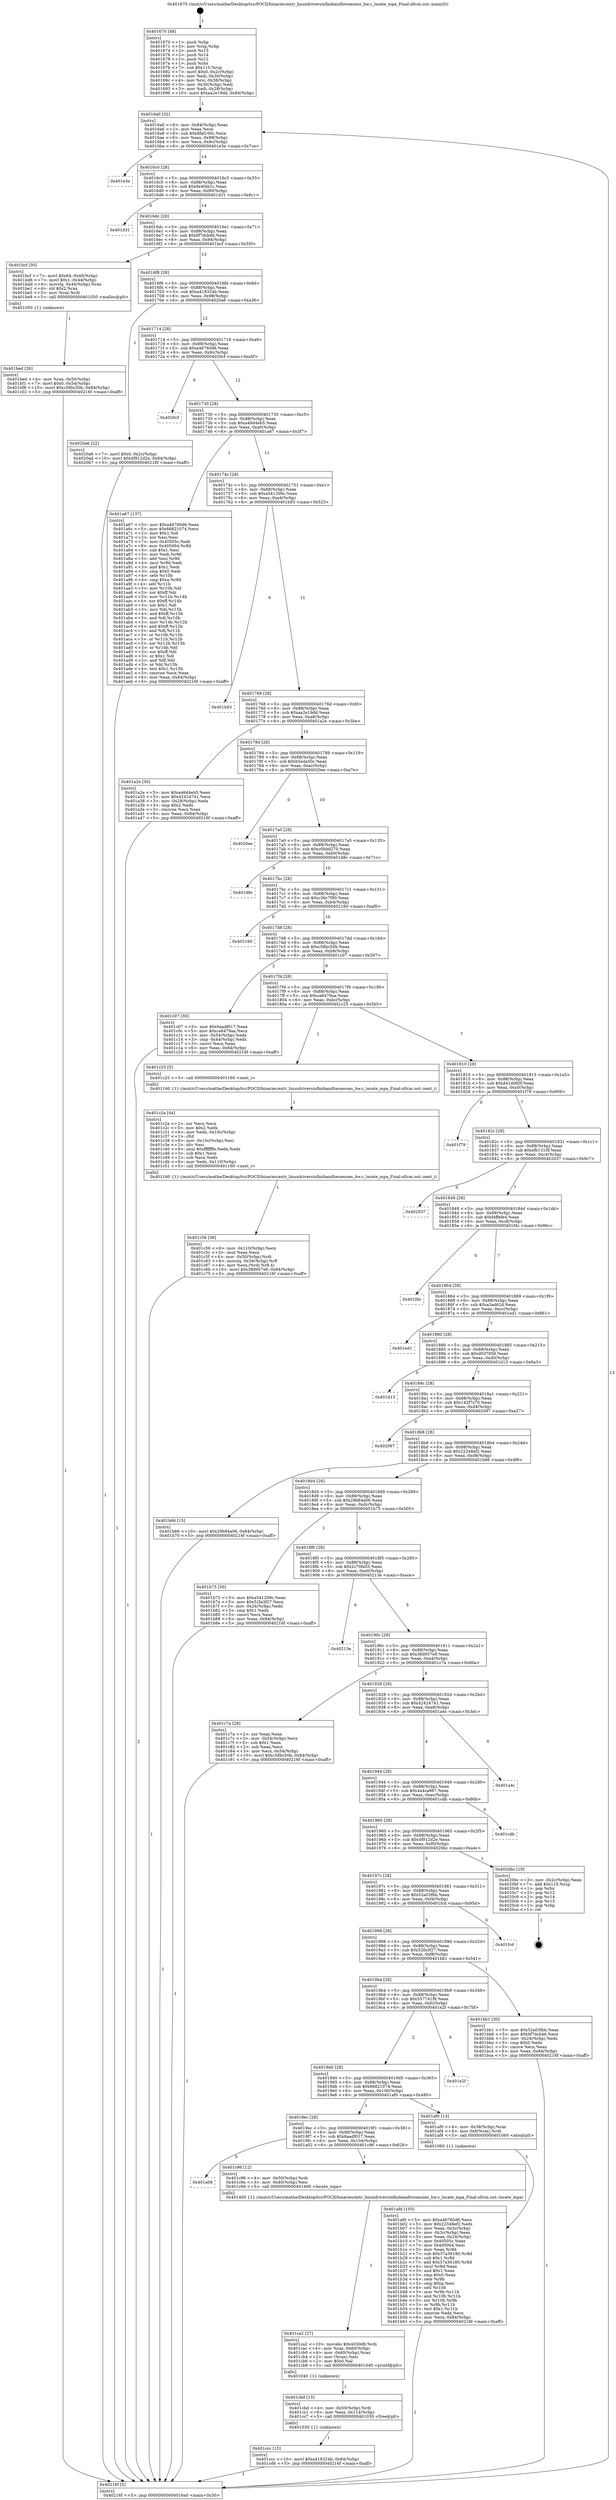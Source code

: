 digraph "0x401670" {
  label = "0x401670 (/mnt/c/Users/mathe/Desktop/tcc/POCII/binaries/extr_linuxdriversinfinibandhwnesnes_hw.c_locate_mpa_Final-ollvm.out::main(0))"
  labelloc = "t"
  node[shape=record]

  Entry [label="",width=0.3,height=0.3,shape=circle,fillcolor=black,style=filled]
  "0x4016a0" [label="{
     0x4016a0 [32]\l
     | [instrs]\l
     &nbsp;&nbsp;0x4016a0 \<+6\>: mov -0x84(%rbp),%eax\l
     &nbsp;&nbsp;0x4016a6 \<+2\>: mov %eax,%ecx\l
     &nbsp;&nbsp;0x4016a8 \<+6\>: sub $0x8faf100c,%ecx\l
     &nbsp;&nbsp;0x4016ae \<+6\>: mov %eax,-0x88(%rbp)\l
     &nbsp;&nbsp;0x4016b4 \<+6\>: mov %ecx,-0x8c(%rbp)\l
     &nbsp;&nbsp;0x4016ba \<+6\>: je 0000000000401e3e \<main+0x7ce\>\l
  }"]
  "0x401e3e" [label="{
     0x401e3e\l
  }", style=dashed]
  "0x4016c0" [label="{
     0x4016c0 [28]\l
     | [instrs]\l
     &nbsp;&nbsp;0x4016c0 \<+5\>: jmp 00000000004016c5 \<main+0x55\>\l
     &nbsp;&nbsp;0x4016c5 \<+6\>: mov -0x88(%rbp),%eax\l
     &nbsp;&nbsp;0x4016cb \<+5\>: sub $0x9e4f4b1c,%eax\l
     &nbsp;&nbsp;0x4016d0 \<+6\>: mov %eax,-0x90(%rbp)\l
     &nbsp;&nbsp;0x4016d6 \<+6\>: je 0000000000401d31 \<main+0x6c1\>\l
  }"]
  Exit [label="",width=0.3,height=0.3,shape=circle,fillcolor=black,style=filled,peripheries=2]
  "0x401d31" [label="{
     0x401d31\l
  }", style=dashed]
  "0x4016dc" [label="{
     0x4016dc [28]\l
     | [instrs]\l
     &nbsp;&nbsp;0x4016dc \<+5\>: jmp 00000000004016e1 \<main+0x71\>\l
     &nbsp;&nbsp;0x4016e1 \<+6\>: mov -0x88(%rbp),%eax\l
     &nbsp;&nbsp;0x4016e7 \<+5\>: sub $0x9f7dcb46,%eax\l
     &nbsp;&nbsp;0x4016ec \<+6\>: mov %eax,-0x94(%rbp)\l
     &nbsp;&nbsp;0x4016f2 \<+6\>: je 0000000000401bcf \<main+0x55f\>\l
  }"]
  "0x401ccc" [label="{
     0x401ccc [15]\l
     | [instrs]\l
     &nbsp;&nbsp;0x401ccc \<+10\>: movl $0xa418324b,-0x84(%rbp)\l
     &nbsp;&nbsp;0x401cd6 \<+5\>: jmp 000000000040216f \<main+0xaff\>\l
  }"]
  "0x401bcf" [label="{
     0x401bcf [30]\l
     | [instrs]\l
     &nbsp;&nbsp;0x401bcf \<+7\>: movl $0x64,-0x40(%rbp)\l
     &nbsp;&nbsp;0x401bd6 \<+7\>: movl $0x1,-0x44(%rbp)\l
     &nbsp;&nbsp;0x401bdd \<+4\>: movslq -0x44(%rbp),%rax\l
     &nbsp;&nbsp;0x401be1 \<+4\>: shl $0x2,%rax\l
     &nbsp;&nbsp;0x401be5 \<+3\>: mov %rax,%rdi\l
     &nbsp;&nbsp;0x401be8 \<+5\>: call 0000000000401050 \<malloc@plt\>\l
     | [calls]\l
     &nbsp;&nbsp;0x401050 \{1\} (unknown)\l
  }"]
  "0x4016f8" [label="{
     0x4016f8 [28]\l
     | [instrs]\l
     &nbsp;&nbsp;0x4016f8 \<+5\>: jmp 00000000004016fd \<main+0x8d\>\l
     &nbsp;&nbsp;0x4016fd \<+6\>: mov -0x88(%rbp),%eax\l
     &nbsp;&nbsp;0x401703 \<+5\>: sub $0xa418324b,%eax\l
     &nbsp;&nbsp;0x401708 \<+6\>: mov %eax,-0x98(%rbp)\l
     &nbsp;&nbsp;0x40170e \<+6\>: je 00000000004020a6 \<main+0xa36\>\l
  }"]
  "0x401cbd" [label="{
     0x401cbd [15]\l
     | [instrs]\l
     &nbsp;&nbsp;0x401cbd \<+4\>: mov -0x50(%rbp),%rdi\l
     &nbsp;&nbsp;0x401cc1 \<+6\>: mov %eax,-0x114(%rbp)\l
     &nbsp;&nbsp;0x401cc7 \<+5\>: call 0000000000401030 \<free@plt\>\l
     | [calls]\l
     &nbsp;&nbsp;0x401030 \{1\} (unknown)\l
  }"]
  "0x4020a6" [label="{
     0x4020a6 [22]\l
     | [instrs]\l
     &nbsp;&nbsp;0x4020a6 \<+7\>: movl $0x0,-0x2c(%rbp)\l
     &nbsp;&nbsp;0x4020ad \<+10\>: movl $0x4f912d2e,-0x84(%rbp)\l
     &nbsp;&nbsp;0x4020b7 \<+5\>: jmp 000000000040216f \<main+0xaff\>\l
  }"]
  "0x401714" [label="{
     0x401714 [28]\l
     | [instrs]\l
     &nbsp;&nbsp;0x401714 \<+5\>: jmp 0000000000401719 \<main+0xa9\>\l
     &nbsp;&nbsp;0x401719 \<+6\>: mov -0x88(%rbp),%eax\l
     &nbsp;&nbsp;0x40171f \<+5\>: sub $0xa46760d6,%eax\l
     &nbsp;&nbsp;0x401724 \<+6\>: mov %eax,-0x9c(%rbp)\l
     &nbsp;&nbsp;0x40172a \<+6\>: je 00000000004020cf \<main+0xa5f\>\l
  }"]
  "0x401ca2" [label="{
     0x401ca2 [27]\l
     | [instrs]\l
     &nbsp;&nbsp;0x401ca2 \<+10\>: movabs $0x4030d6,%rdi\l
     &nbsp;&nbsp;0x401cac \<+4\>: mov %rax,-0x60(%rbp)\l
     &nbsp;&nbsp;0x401cb0 \<+4\>: mov -0x60(%rbp),%rax\l
     &nbsp;&nbsp;0x401cb4 \<+2\>: mov (%rax),%esi\l
     &nbsp;&nbsp;0x401cb6 \<+2\>: mov $0x0,%al\l
     &nbsp;&nbsp;0x401cb8 \<+5\>: call 0000000000401040 \<printf@plt\>\l
     | [calls]\l
     &nbsp;&nbsp;0x401040 \{1\} (unknown)\l
  }"]
  "0x4020cf" [label="{
     0x4020cf\l
  }", style=dashed]
  "0x401730" [label="{
     0x401730 [28]\l
     | [instrs]\l
     &nbsp;&nbsp;0x401730 \<+5\>: jmp 0000000000401735 \<main+0xc5\>\l
     &nbsp;&nbsp;0x401735 \<+6\>: mov -0x88(%rbp),%eax\l
     &nbsp;&nbsp;0x40173b \<+5\>: sub $0xa46d4eb5,%eax\l
     &nbsp;&nbsp;0x401740 \<+6\>: mov %eax,-0xa0(%rbp)\l
     &nbsp;&nbsp;0x401746 \<+6\>: je 0000000000401a67 \<main+0x3f7\>\l
  }"]
  "0x401a08" [label="{
     0x401a08\l
  }", style=dashed]
  "0x401a67" [label="{
     0x401a67 [137]\l
     | [instrs]\l
     &nbsp;&nbsp;0x401a67 \<+5\>: mov $0xa46760d6,%eax\l
     &nbsp;&nbsp;0x401a6c \<+5\>: mov $0x66821074,%ecx\l
     &nbsp;&nbsp;0x401a71 \<+2\>: mov $0x1,%dl\l
     &nbsp;&nbsp;0x401a73 \<+2\>: xor %esi,%esi\l
     &nbsp;&nbsp;0x401a75 \<+7\>: mov 0x40505c,%edi\l
     &nbsp;&nbsp;0x401a7c \<+8\>: mov 0x405064,%r8d\l
     &nbsp;&nbsp;0x401a84 \<+3\>: sub $0x1,%esi\l
     &nbsp;&nbsp;0x401a87 \<+3\>: mov %edi,%r9d\l
     &nbsp;&nbsp;0x401a8a \<+3\>: add %esi,%r9d\l
     &nbsp;&nbsp;0x401a8d \<+4\>: imul %r9d,%edi\l
     &nbsp;&nbsp;0x401a91 \<+3\>: and $0x1,%edi\l
     &nbsp;&nbsp;0x401a94 \<+3\>: cmp $0x0,%edi\l
     &nbsp;&nbsp;0x401a97 \<+4\>: sete %r10b\l
     &nbsp;&nbsp;0x401a9b \<+4\>: cmp $0xa,%r8d\l
     &nbsp;&nbsp;0x401a9f \<+4\>: setl %r11b\l
     &nbsp;&nbsp;0x401aa3 \<+3\>: mov %r10b,%bl\l
     &nbsp;&nbsp;0x401aa6 \<+3\>: xor $0xff,%bl\l
     &nbsp;&nbsp;0x401aa9 \<+3\>: mov %r11b,%r14b\l
     &nbsp;&nbsp;0x401aac \<+4\>: xor $0xff,%r14b\l
     &nbsp;&nbsp;0x401ab0 \<+3\>: xor $0x1,%dl\l
     &nbsp;&nbsp;0x401ab3 \<+3\>: mov %bl,%r15b\l
     &nbsp;&nbsp;0x401ab6 \<+4\>: and $0xff,%r15b\l
     &nbsp;&nbsp;0x401aba \<+3\>: and %dl,%r10b\l
     &nbsp;&nbsp;0x401abd \<+3\>: mov %r14b,%r12b\l
     &nbsp;&nbsp;0x401ac0 \<+4\>: and $0xff,%r12b\l
     &nbsp;&nbsp;0x401ac4 \<+3\>: and %dl,%r11b\l
     &nbsp;&nbsp;0x401ac7 \<+3\>: or %r10b,%r15b\l
     &nbsp;&nbsp;0x401aca \<+3\>: or %r11b,%r12b\l
     &nbsp;&nbsp;0x401acd \<+3\>: xor %r12b,%r15b\l
     &nbsp;&nbsp;0x401ad0 \<+3\>: or %r14b,%bl\l
     &nbsp;&nbsp;0x401ad3 \<+3\>: xor $0xff,%bl\l
     &nbsp;&nbsp;0x401ad6 \<+3\>: or $0x1,%dl\l
     &nbsp;&nbsp;0x401ad9 \<+2\>: and %dl,%bl\l
     &nbsp;&nbsp;0x401adb \<+3\>: or %bl,%r15b\l
     &nbsp;&nbsp;0x401ade \<+4\>: test $0x1,%r15b\l
     &nbsp;&nbsp;0x401ae2 \<+3\>: cmovne %ecx,%eax\l
     &nbsp;&nbsp;0x401ae5 \<+6\>: mov %eax,-0x84(%rbp)\l
     &nbsp;&nbsp;0x401aeb \<+5\>: jmp 000000000040216f \<main+0xaff\>\l
  }"]
  "0x40174c" [label="{
     0x40174c [28]\l
     | [instrs]\l
     &nbsp;&nbsp;0x40174c \<+5\>: jmp 0000000000401751 \<main+0xe1\>\l
     &nbsp;&nbsp;0x401751 \<+6\>: mov -0x88(%rbp),%eax\l
     &nbsp;&nbsp;0x401757 \<+5\>: sub $0xa541209c,%eax\l
     &nbsp;&nbsp;0x40175c \<+6\>: mov %eax,-0xa4(%rbp)\l
     &nbsp;&nbsp;0x401762 \<+6\>: je 0000000000401b93 \<main+0x523\>\l
  }"]
  "0x401c96" [label="{
     0x401c96 [12]\l
     | [instrs]\l
     &nbsp;&nbsp;0x401c96 \<+4\>: mov -0x50(%rbp),%rdi\l
     &nbsp;&nbsp;0x401c9a \<+3\>: mov -0x40(%rbp),%esi\l
     &nbsp;&nbsp;0x401c9d \<+5\>: call 0000000000401400 \<locate_mpa\>\l
     | [calls]\l
     &nbsp;&nbsp;0x401400 \{1\} (/mnt/c/Users/mathe/Desktop/tcc/POCII/binaries/extr_linuxdriversinfinibandhwnesnes_hw.c_locate_mpa_Final-ollvm.out::locate_mpa)\l
  }"]
  "0x401b93" [label="{
     0x401b93\l
  }", style=dashed]
  "0x401768" [label="{
     0x401768 [28]\l
     | [instrs]\l
     &nbsp;&nbsp;0x401768 \<+5\>: jmp 000000000040176d \<main+0xfd\>\l
     &nbsp;&nbsp;0x40176d \<+6\>: mov -0x88(%rbp),%eax\l
     &nbsp;&nbsp;0x401773 \<+5\>: sub $0xaa2e19dd,%eax\l
     &nbsp;&nbsp;0x401778 \<+6\>: mov %eax,-0xa8(%rbp)\l
     &nbsp;&nbsp;0x40177e \<+6\>: je 0000000000401a2e \<main+0x3be\>\l
  }"]
  "0x401c56" [label="{
     0x401c56 [36]\l
     | [instrs]\l
     &nbsp;&nbsp;0x401c56 \<+6\>: mov -0x110(%rbp),%ecx\l
     &nbsp;&nbsp;0x401c5c \<+3\>: imul %eax,%ecx\l
     &nbsp;&nbsp;0x401c5f \<+4\>: mov -0x50(%rbp),%rdi\l
     &nbsp;&nbsp;0x401c63 \<+4\>: movslq -0x54(%rbp),%r8\l
     &nbsp;&nbsp;0x401c67 \<+4\>: mov %ecx,(%rdi,%r8,4)\l
     &nbsp;&nbsp;0x401c6b \<+10\>: movl $0x38d957e9,-0x84(%rbp)\l
     &nbsp;&nbsp;0x401c75 \<+5\>: jmp 000000000040216f \<main+0xaff\>\l
  }"]
  "0x401a2e" [label="{
     0x401a2e [30]\l
     | [instrs]\l
     &nbsp;&nbsp;0x401a2e \<+5\>: mov $0xa46d4eb5,%eax\l
     &nbsp;&nbsp;0x401a33 \<+5\>: mov $0x42424741,%ecx\l
     &nbsp;&nbsp;0x401a38 \<+3\>: mov -0x28(%rbp),%edx\l
     &nbsp;&nbsp;0x401a3b \<+3\>: cmp $0x2,%edx\l
     &nbsp;&nbsp;0x401a3e \<+3\>: cmovne %ecx,%eax\l
     &nbsp;&nbsp;0x401a41 \<+6\>: mov %eax,-0x84(%rbp)\l
     &nbsp;&nbsp;0x401a47 \<+5\>: jmp 000000000040216f \<main+0xaff\>\l
  }"]
  "0x401784" [label="{
     0x401784 [28]\l
     | [instrs]\l
     &nbsp;&nbsp;0x401784 \<+5\>: jmp 0000000000401789 \<main+0x119\>\l
     &nbsp;&nbsp;0x401789 \<+6\>: mov -0x88(%rbp),%eax\l
     &nbsp;&nbsp;0x40178f \<+5\>: sub $0xb5eda50c,%eax\l
     &nbsp;&nbsp;0x401794 \<+6\>: mov %eax,-0xac(%rbp)\l
     &nbsp;&nbsp;0x40179a \<+6\>: je 00000000004020ee \<main+0xa7e\>\l
  }"]
  "0x40216f" [label="{
     0x40216f [5]\l
     | [instrs]\l
     &nbsp;&nbsp;0x40216f \<+5\>: jmp 00000000004016a0 \<main+0x30\>\l
  }"]
  "0x401670" [label="{
     0x401670 [48]\l
     | [instrs]\l
     &nbsp;&nbsp;0x401670 \<+1\>: push %rbp\l
     &nbsp;&nbsp;0x401671 \<+3\>: mov %rsp,%rbp\l
     &nbsp;&nbsp;0x401674 \<+2\>: push %r15\l
     &nbsp;&nbsp;0x401676 \<+2\>: push %r14\l
     &nbsp;&nbsp;0x401678 \<+2\>: push %r12\l
     &nbsp;&nbsp;0x40167a \<+1\>: push %rbx\l
     &nbsp;&nbsp;0x40167b \<+7\>: sub $0x110,%rsp\l
     &nbsp;&nbsp;0x401682 \<+7\>: movl $0x0,-0x2c(%rbp)\l
     &nbsp;&nbsp;0x401689 \<+3\>: mov %edi,-0x30(%rbp)\l
     &nbsp;&nbsp;0x40168c \<+4\>: mov %rsi,-0x38(%rbp)\l
     &nbsp;&nbsp;0x401690 \<+3\>: mov -0x30(%rbp),%edi\l
     &nbsp;&nbsp;0x401693 \<+3\>: mov %edi,-0x28(%rbp)\l
     &nbsp;&nbsp;0x401696 \<+10\>: movl $0xaa2e19dd,-0x84(%rbp)\l
  }"]
  "0x401c2a" [label="{
     0x401c2a [44]\l
     | [instrs]\l
     &nbsp;&nbsp;0x401c2a \<+2\>: xor %ecx,%ecx\l
     &nbsp;&nbsp;0x401c2c \<+5\>: mov $0x2,%edx\l
     &nbsp;&nbsp;0x401c31 \<+6\>: mov %edx,-0x10c(%rbp)\l
     &nbsp;&nbsp;0x401c37 \<+1\>: cltd\l
     &nbsp;&nbsp;0x401c38 \<+6\>: mov -0x10c(%rbp),%esi\l
     &nbsp;&nbsp;0x401c3e \<+2\>: idiv %esi\l
     &nbsp;&nbsp;0x401c40 \<+6\>: imul $0xfffffffe,%edx,%edx\l
     &nbsp;&nbsp;0x401c46 \<+3\>: sub $0x1,%ecx\l
     &nbsp;&nbsp;0x401c49 \<+2\>: sub %ecx,%edx\l
     &nbsp;&nbsp;0x401c4b \<+6\>: mov %edx,-0x110(%rbp)\l
     &nbsp;&nbsp;0x401c51 \<+5\>: call 0000000000401160 \<next_i\>\l
     | [calls]\l
     &nbsp;&nbsp;0x401160 \{1\} (/mnt/c/Users/mathe/Desktop/tcc/POCII/binaries/extr_linuxdriversinfinibandhwnesnes_hw.c_locate_mpa_Final-ollvm.out::next_i)\l
  }"]
  "0x4020ee" [label="{
     0x4020ee\l
  }", style=dashed]
  "0x4017a0" [label="{
     0x4017a0 [28]\l
     | [instrs]\l
     &nbsp;&nbsp;0x4017a0 \<+5\>: jmp 00000000004017a5 \<main+0x135\>\l
     &nbsp;&nbsp;0x4017a5 \<+6\>: mov -0x88(%rbp),%eax\l
     &nbsp;&nbsp;0x4017ab \<+5\>: sub $0xc0bbd270,%eax\l
     &nbsp;&nbsp;0x4017b0 \<+6\>: mov %eax,-0xb0(%rbp)\l
     &nbsp;&nbsp;0x4017b6 \<+6\>: je 0000000000401d8c \<main+0x71c\>\l
  }"]
  "0x401bed" [label="{
     0x401bed [26]\l
     | [instrs]\l
     &nbsp;&nbsp;0x401bed \<+4\>: mov %rax,-0x50(%rbp)\l
     &nbsp;&nbsp;0x401bf1 \<+7\>: movl $0x0,-0x54(%rbp)\l
     &nbsp;&nbsp;0x401bf8 \<+10\>: movl $0xc58bc50b,-0x84(%rbp)\l
     &nbsp;&nbsp;0x401c02 \<+5\>: jmp 000000000040216f \<main+0xaff\>\l
  }"]
  "0x401d8c" [label="{
     0x401d8c\l
  }", style=dashed]
  "0x4017bc" [label="{
     0x4017bc [28]\l
     | [instrs]\l
     &nbsp;&nbsp;0x4017bc \<+5\>: jmp 00000000004017c1 \<main+0x151\>\l
     &nbsp;&nbsp;0x4017c1 \<+6\>: mov -0x88(%rbp),%eax\l
     &nbsp;&nbsp;0x4017c7 \<+5\>: sub $0xc36c7f90,%eax\l
     &nbsp;&nbsp;0x4017cc \<+6\>: mov %eax,-0xb4(%rbp)\l
     &nbsp;&nbsp;0x4017d2 \<+6\>: je 0000000000402160 \<main+0xaf0\>\l
  }"]
  "0x401afd" [label="{
     0x401afd [105]\l
     | [instrs]\l
     &nbsp;&nbsp;0x401afd \<+5\>: mov $0xa46760d6,%ecx\l
     &nbsp;&nbsp;0x401b02 \<+5\>: mov $0x22348ef2,%edx\l
     &nbsp;&nbsp;0x401b07 \<+3\>: mov %eax,-0x3c(%rbp)\l
     &nbsp;&nbsp;0x401b0a \<+3\>: mov -0x3c(%rbp),%eax\l
     &nbsp;&nbsp;0x401b0d \<+3\>: mov %eax,-0x24(%rbp)\l
     &nbsp;&nbsp;0x401b10 \<+7\>: mov 0x40505c,%eax\l
     &nbsp;&nbsp;0x401b17 \<+7\>: mov 0x405064,%esi\l
     &nbsp;&nbsp;0x401b1e \<+3\>: mov %eax,%r8d\l
     &nbsp;&nbsp;0x401b21 \<+7\>: sub $0x37a36180,%r8d\l
     &nbsp;&nbsp;0x401b28 \<+4\>: sub $0x1,%r8d\l
     &nbsp;&nbsp;0x401b2c \<+7\>: add $0x37a36180,%r8d\l
     &nbsp;&nbsp;0x401b33 \<+4\>: imul %r8d,%eax\l
     &nbsp;&nbsp;0x401b37 \<+3\>: and $0x1,%eax\l
     &nbsp;&nbsp;0x401b3a \<+3\>: cmp $0x0,%eax\l
     &nbsp;&nbsp;0x401b3d \<+4\>: sete %r9b\l
     &nbsp;&nbsp;0x401b41 \<+3\>: cmp $0xa,%esi\l
     &nbsp;&nbsp;0x401b44 \<+4\>: setl %r10b\l
     &nbsp;&nbsp;0x401b48 \<+3\>: mov %r9b,%r11b\l
     &nbsp;&nbsp;0x401b4b \<+3\>: and %r10b,%r11b\l
     &nbsp;&nbsp;0x401b4e \<+3\>: xor %r10b,%r9b\l
     &nbsp;&nbsp;0x401b51 \<+3\>: or %r9b,%r11b\l
     &nbsp;&nbsp;0x401b54 \<+4\>: test $0x1,%r11b\l
     &nbsp;&nbsp;0x401b58 \<+3\>: cmovne %edx,%ecx\l
     &nbsp;&nbsp;0x401b5b \<+6\>: mov %ecx,-0x84(%rbp)\l
     &nbsp;&nbsp;0x401b61 \<+5\>: jmp 000000000040216f \<main+0xaff\>\l
  }"]
  "0x402160" [label="{
     0x402160\l
  }", style=dashed]
  "0x4017d8" [label="{
     0x4017d8 [28]\l
     | [instrs]\l
     &nbsp;&nbsp;0x4017d8 \<+5\>: jmp 00000000004017dd \<main+0x16d\>\l
     &nbsp;&nbsp;0x4017dd \<+6\>: mov -0x88(%rbp),%eax\l
     &nbsp;&nbsp;0x4017e3 \<+5\>: sub $0xc58bc50b,%eax\l
     &nbsp;&nbsp;0x4017e8 \<+6\>: mov %eax,-0xb8(%rbp)\l
     &nbsp;&nbsp;0x4017ee \<+6\>: je 0000000000401c07 \<main+0x597\>\l
  }"]
  "0x4019ec" [label="{
     0x4019ec [28]\l
     | [instrs]\l
     &nbsp;&nbsp;0x4019ec \<+5\>: jmp 00000000004019f1 \<main+0x381\>\l
     &nbsp;&nbsp;0x4019f1 \<+6\>: mov -0x88(%rbp),%eax\l
     &nbsp;&nbsp;0x4019f7 \<+5\>: sub $0x6aadf017,%eax\l
     &nbsp;&nbsp;0x4019fc \<+6\>: mov %eax,-0x104(%rbp)\l
     &nbsp;&nbsp;0x401a02 \<+6\>: je 0000000000401c96 \<main+0x626\>\l
  }"]
  "0x401c07" [label="{
     0x401c07 [30]\l
     | [instrs]\l
     &nbsp;&nbsp;0x401c07 \<+5\>: mov $0x6aadf017,%eax\l
     &nbsp;&nbsp;0x401c0c \<+5\>: mov $0xca6479aa,%ecx\l
     &nbsp;&nbsp;0x401c11 \<+3\>: mov -0x54(%rbp),%edx\l
     &nbsp;&nbsp;0x401c14 \<+3\>: cmp -0x44(%rbp),%edx\l
     &nbsp;&nbsp;0x401c17 \<+3\>: cmovl %ecx,%eax\l
     &nbsp;&nbsp;0x401c1a \<+6\>: mov %eax,-0x84(%rbp)\l
     &nbsp;&nbsp;0x401c20 \<+5\>: jmp 000000000040216f \<main+0xaff\>\l
  }"]
  "0x4017f4" [label="{
     0x4017f4 [28]\l
     | [instrs]\l
     &nbsp;&nbsp;0x4017f4 \<+5\>: jmp 00000000004017f9 \<main+0x189\>\l
     &nbsp;&nbsp;0x4017f9 \<+6\>: mov -0x88(%rbp),%eax\l
     &nbsp;&nbsp;0x4017ff \<+5\>: sub $0xca6479aa,%eax\l
     &nbsp;&nbsp;0x401804 \<+6\>: mov %eax,-0xbc(%rbp)\l
     &nbsp;&nbsp;0x40180a \<+6\>: je 0000000000401c25 \<main+0x5b5\>\l
  }"]
  "0x401af0" [label="{
     0x401af0 [13]\l
     | [instrs]\l
     &nbsp;&nbsp;0x401af0 \<+4\>: mov -0x38(%rbp),%rax\l
     &nbsp;&nbsp;0x401af4 \<+4\>: mov 0x8(%rax),%rdi\l
     &nbsp;&nbsp;0x401af8 \<+5\>: call 0000000000401060 \<atoi@plt\>\l
     | [calls]\l
     &nbsp;&nbsp;0x401060 \{1\} (unknown)\l
  }"]
  "0x401c25" [label="{
     0x401c25 [5]\l
     | [instrs]\l
     &nbsp;&nbsp;0x401c25 \<+5\>: call 0000000000401160 \<next_i\>\l
     | [calls]\l
     &nbsp;&nbsp;0x401160 \{1\} (/mnt/c/Users/mathe/Desktop/tcc/POCII/binaries/extr_linuxdriversinfinibandhwnesnes_hw.c_locate_mpa_Final-ollvm.out::next_i)\l
  }"]
  "0x401810" [label="{
     0x401810 [28]\l
     | [instrs]\l
     &nbsp;&nbsp;0x401810 \<+5\>: jmp 0000000000401815 \<main+0x1a5\>\l
     &nbsp;&nbsp;0x401815 \<+6\>: mov -0x88(%rbp),%eax\l
     &nbsp;&nbsp;0x40181b \<+5\>: sub $0xd41d060f,%eax\l
     &nbsp;&nbsp;0x401820 \<+6\>: mov %eax,-0xc0(%rbp)\l
     &nbsp;&nbsp;0x401826 \<+6\>: je 0000000000401f79 \<main+0x909\>\l
  }"]
  "0x4019d0" [label="{
     0x4019d0 [28]\l
     | [instrs]\l
     &nbsp;&nbsp;0x4019d0 \<+5\>: jmp 00000000004019d5 \<main+0x365\>\l
     &nbsp;&nbsp;0x4019d5 \<+6\>: mov -0x88(%rbp),%eax\l
     &nbsp;&nbsp;0x4019db \<+5\>: sub $0x66821074,%eax\l
     &nbsp;&nbsp;0x4019e0 \<+6\>: mov %eax,-0x100(%rbp)\l
     &nbsp;&nbsp;0x4019e6 \<+6\>: je 0000000000401af0 \<main+0x480\>\l
  }"]
  "0x401f79" [label="{
     0x401f79\l
  }", style=dashed]
  "0x40182c" [label="{
     0x40182c [28]\l
     | [instrs]\l
     &nbsp;&nbsp;0x40182c \<+5\>: jmp 0000000000401831 \<main+0x1c1\>\l
     &nbsp;&nbsp;0x401831 \<+6\>: mov -0x88(%rbp),%eax\l
     &nbsp;&nbsp;0x401837 \<+5\>: sub $0xefb1310f,%eax\l
     &nbsp;&nbsp;0x40183c \<+6\>: mov %eax,-0xc4(%rbp)\l
     &nbsp;&nbsp;0x401842 \<+6\>: je 0000000000402037 \<main+0x9c7\>\l
  }"]
  "0x401e2f" [label="{
     0x401e2f\l
  }", style=dashed]
  "0x402037" [label="{
     0x402037\l
  }", style=dashed]
  "0x401848" [label="{
     0x401848 [28]\l
     | [instrs]\l
     &nbsp;&nbsp;0x401848 \<+5\>: jmp 000000000040184d \<main+0x1dd\>\l
     &nbsp;&nbsp;0x40184d \<+6\>: mov -0x88(%rbp),%eax\l
     &nbsp;&nbsp;0x401853 \<+5\>: sub $0xf4ffefe4,%eax\l
     &nbsp;&nbsp;0x401858 \<+6\>: mov %eax,-0xc8(%rbp)\l
     &nbsp;&nbsp;0x40185e \<+6\>: je 0000000000401fdc \<main+0x96c\>\l
  }"]
  "0x4019b4" [label="{
     0x4019b4 [28]\l
     | [instrs]\l
     &nbsp;&nbsp;0x4019b4 \<+5\>: jmp 00000000004019b9 \<main+0x349\>\l
     &nbsp;&nbsp;0x4019b9 \<+6\>: mov -0x88(%rbp),%eax\l
     &nbsp;&nbsp;0x4019bf \<+5\>: sub $0x557741f9,%eax\l
     &nbsp;&nbsp;0x4019c4 \<+6\>: mov %eax,-0xfc(%rbp)\l
     &nbsp;&nbsp;0x4019ca \<+6\>: je 0000000000401e2f \<main+0x7bf\>\l
  }"]
  "0x401fdc" [label="{
     0x401fdc\l
  }", style=dashed]
  "0x401864" [label="{
     0x401864 [28]\l
     | [instrs]\l
     &nbsp;&nbsp;0x401864 \<+5\>: jmp 0000000000401869 \<main+0x1f9\>\l
     &nbsp;&nbsp;0x401869 \<+6\>: mov -0x88(%rbp),%eax\l
     &nbsp;&nbsp;0x40186f \<+5\>: sub $0xa3ad62d,%eax\l
     &nbsp;&nbsp;0x401874 \<+6\>: mov %eax,-0xcc(%rbp)\l
     &nbsp;&nbsp;0x40187a \<+6\>: je 0000000000401ed1 \<main+0x861\>\l
  }"]
  "0x401bb1" [label="{
     0x401bb1 [30]\l
     | [instrs]\l
     &nbsp;&nbsp;0x401bb1 \<+5\>: mov $0x52a03fbb,%eax\l
     &nbsp;&nbsp;0x401bb6 \<+5\>: mov $0x9f7dcb46,%ecx\l
     &nbsp;&nbsp;0x401bbb \<+3\>: mov -0x24(%rbp),%edx\l
     &nbsp;&nbsp;0x401bbe \<+3\>: cmp $0x0,%edx\l
     &nbsp;&nbsp;0x401bc1 \<+3\>: cmove %ecx,%eax\l
     &nbsp;&nbsp;0x401bc4 \<+6\>: mov %eax,-0x84(%rbp)\l
     &nbsp;&nbsp;0x401bca \<+5\>: jmp 000000000040216f \<main+0xaff\>\l
  }"]
  "0x401ed1" [label="{
     0x401ed1\l
  }", style=dashed]
  "0x401880" [label="{
     0x401880 [28]\l
     | [instrs]\l
     &nbsp;&nbsp;0x401880 \<+5\>: jmp 0000000000401885 \<main+0x215\>\l
     &nbsp;&nbsp;0x401885 \<+6\>: mov -0x88(%rbp),%eax\l
     &nbsp;&nbsp;0x40188b \<+5\>: sub $0xd037856,%eax\l
     &nbsp;&nbsp;0x401890 \<+6\>: mov %eax,-0xd0(%rbp)\l
     &nbsp;&nbsp;0x401896 \<+6\>: je 0000000000401d13 \<main+0x6a3\>\l
  }"]
  "0x401998" [label="{
     0x401998 [28]\l
     | [instrs]\l
     &nbsp;&nbsp;0x401998 \<+5\>: jmp 000000000040199d \<main+0x32d\>\l
     &nbsp;&nbsp;0x40199d \<+6\>: mov -0x88(%rbp),%eax\l
     &nbsp;&nbsp;0x4019a3 \<+5\>: sub $0x52fa3f27,%eax\l
     &nbsp;&nbsp;0x4019a8 \<+6\>: mov %eax,-0xf8(%rbp)\l
     &nbsp;&nbsp;0x4019ae \<+6\>: je 0000000000401bb1 \<main+0x541\>\l
  }"]
  "0x401d13" [label="{
     0x401d13\l
  }", style=dashed]
  "0x40189c" [label="{
     0x40189c [28]\l
     | [instrs]\l
     &nbsp;&nbsp;0x40189c \<+5\>: jmp 00000000004018a1 \<main+0x231\>\l
     &nbsp;&nbsp;0x4018a1 \<+6\>: mov -0x88(%rbp),%eax\l
     &nbsp;&nbsp;0x4018a7 \<+5\>: sub $0x142f7c70,%eax\l
     &nbsp;&nbsp;0x4018ac \<+6\>: mov %eax,-0xd4(%rbp)\l
     &nbsp;&nbsp;0x4018b2 \<+6\>: je 0000000000402097 \<main+0xa27\>\l
  }"]
  "0x401fcd" [label="{
     0x401fcd\l
  }", style=dashed]
  "0x402097" [label="{
     0x402097\l
  }", style=dashed]
  "0x4018b8" [label="{
     0x4018b8 [28]\l
     | [instrs]\l
     &nbsp;&nbsp;0x4018b8 \<+5\>: jmp 00000000004018bd \<main+0x24d\>\l
     &nbsp;&nbsp;0x4018bd \<+6\>: mov -0x88(%rbp),%eax\l
     &nbsp;&nbsp;0x4018c3 \<+5\>: sub $0x22348ef2,%eax\l
     &nbsp;&nbsp;0x4018c8 \<+6\>: mov %eax,-0xd8(%rbp)\l
     &nbsp;&nbsp;0x4018ce \<+6\>: je 0000000000401b66 \<main+0x4f6\>\l
  }"]
  "0x40197c" [label="{
     0x40197c [28]\l
     | [instrs]\l
     &nbsp;&nbsp;0x40197c \<+5\>: jmp 0000000000401981 \<main+0x311\>\l
     &nbsp;&nbsp;0x401981 \<+6\>: mov -0x88(%rbp),%eax\l
     &nbsp;&nbsp;0x401987 \<+5\>: sub $0x52a03fbb,%eax\l
     &nbsp;&nbsp;0x40198c \<+6\>: mov %eax,-0xf4(%rbp)\l
     &nbsp;&nbsp;0x401992 \<+6\>: je 0000000000401fcd \<main+0x95d\>\l
  }"]
  "0x401b66" [label="{
     0x401b66 [15]\l
     | [instrs]\l
     &nbsp;&nbsp;0x401b66 \<+10\>: movl $0x29b84a06,-0x84(%rbp)\l
     &nbsp;&nbsp;0x401b70 \<+5\>: jmp 000000000040216f \<main+0xaff\>\l
  }"]
  "0x4018d4" [label="{
     0x4018d4 [28]\l
     | [instrs]\l
     &nbsp;&nbsp;0x4018d4 \<+5\>: jmp 00000000004018d9 \<main+0x269\>\l
     &nbsp;&nbsp;0x4018d9 \<+6\>: mov -0x88(%rbp),%eax\l
     &nbsp;&nbsp;0x4018df \<+5\>: sub $0x29b84a06,%eax\l
     &nbsp;&nbsp;0x4018e4 \<+6\>: mov %eax,-0xdc(%rbp)\l
     &nbsp;&nbsp;0x4018ea \<+6\>: je 0000000000401b75 \<main+0x505\>\l
  }"]
  "0x4020bc" [label="{
     0x4020bc [19]\l
     | [instrs]\l
     &nbsp;&nbsp;0x4020bc \<+3\>: mov -0x2c(%rbp),%eax\l
     &nbsp;&nbsp;0x4020bf \<+7\>: add $0x110,%rsp\l
     &nbsp;&nbsp;0x4020c6 \<+1\>: pop %rbx\l
     &nbsp;&nbsp;0x4020c7 \<+2\>: pop %r12\l
     &nbsp;&nbsp;0x4020c9 \<+2\>: pop %r14\l
     &nbsp;&nbsp;0x4020cb \<+2\>: pop %r15\l
     &nbsp;&nbsp;0x4020cd \<+1\>: pop %rbp\l
     &nbsp;&nbsp;0x4020ce \<+1\>: ret\l
  }"]
  "0x401b75" [label="{
     0x401b75 [30]\l
     | [instrs]\l
     &nbsp;&nbsp;0x401b75 \<+5\>: mov $0xa541209c,%eax\l
     &nbsp;&nbsp;0x401b7a \<+5\>: mov $0x52fa3f27,%ecx\l
     &nbsp;&nbsp;0x401b7f \<+3\>: mov -0x24(%rbp),%edx\l
     &nbsp;&nbsp;0x401b82 \<+3\>: cmp $0x1,%edx\l
     &nbsp;&nbsp;0x401b85 \<+3\>: cmovl %ecx,%eax\l
     &nbsp;&nbsp;0x401b88 \<+6\>: mov %eax,-0x84(%rbp)\l
     &nbsp;&nbsp;0x401b8e \<+5\>: jmp 000000000040216f \<main+0xaff\>\l
  }"]
  "0x4018f0" [label="{
     0x4018f0 [28]\l
     | [instrs]\l
     &nbsp;&nbsp;0x4018f0 \<+5\>: jmp 00000000004018f5 \<main+0x285\>\l
     &nbsp;&nbsp;0x4018f5 \<+6\>: mov -0x88(%rbp),%eax\l
     &nbsp;&nbsp;0x4018fb \<+5\>: sub $0x2c70fa55,%eax\l
     &nbsp;&nbsp;0x401900 \<+6\>: mov %eax,-0xe0(%rbp)\l
     &nbsp;&nbsp;0x401906 \<+6\>: je 000000000040213e \<main+0xace\>\l
  }"]
  "0x401960" [label="{
     0x401960 [28]\l
     | [instrs]\l
     &nbsp;&nbsp;0x401960 \<+5\>: jmp 0000000000401965 \<main+0x2f5\>\l
     &nbsp;&nbsp;0x401965 \<+6\>: mov -0x88(%rbp),%eax\l
     &nbsp;&nbsp;0x40196b \<+5\>: sub $0x4f912d2e,%eax\l
     &nbsp;&nbsp;0x401970 \<+6\>: mov %eax,-0xf0(%rbp)\l
     &nbsp;&nbsp;0x401976 \<+6\>: je 00000000004020bc \<main+0xa4c\>\l
  }"]
  "0x40213e" [label="{
     0x40213e\l
  }", style=dashed]
  "0x40190c" [label="{
     0x40190c [28]\l
     | [instrs]\l
     &nbsp;&nbsp;0x40190c \<+5\>: jmp 0000000000401911 \<main+0x2a1\>\l
     &nbsp;&nbsp;0x401911 \<+6\>: mov -0x88(%rbp),%eax\l
     &nbsp;&nbsp;0x401917 \<+5\>: sub $0x38d957e9,%eax\l
     &nbsp;&nbsp;0x40191c \<+6\>: mov %eax,-0xe4(%rbp)\l
     &nbsp;&nbsp;0x401922 \<+6\>: je 0000000000401c7a \<main+0x60a\>\l
  }"]
  "0x401cdb" [label="{
     0x401cdb\l
  }", style=dashed]
  "0x401c7a" [label="{
     0x401c7a [28]\l
     | [instrs]\l
     &nbsp;&nbsp;0x401c7a \<+2\>: xor %eax,%eax\l
     &nbsp;&nbsp;0x401c7c \<+3\>: mov -0x54(%rbp),%ecx\l
     &nbsp;&nbsp;0x401c7f \<+3\>: sub $0x1,%eax\l
     &nbsp;&nbsp;0x401c82 \<+2\>: sub %eax,%ecx\l
     &nbsp;&nbsp;0x401c84 \<+3\>: mov %ecx,-0x54(%rbp)\l
     &nbsp;&nbsp;0x401c87 \<+10\>: movl $0xc58bc50b,-0x84(%rbp)\l
     &nbsp;&nbsp;0x401c91 \<+5\>: jmp 000000000040216f \<main+0xaff\>\l
  }"]
  "0x401928" [label="{
     0x401928 [28]\l
     | [instrs]\l
     &nbsp;&nbsp;0x401928 \<+5\>: jmp 000000000040192d \<main+0x2bd\>\l
     &nbsp;&nbsp;0x40192d \<+6\>: mov -0x88(%rbp),%eax\l
     &nbsp;&nbsp;0x401933 \<+5\>: sub $0x42424741,%eax\l
     &nbsp;&nbsp;0x401938 \<+6\>: mov %eax,-0xe8(%rbp)\l
     &nbsp;&nbsp;0x40193e \<+6\>: je 0000000000401a4c \<main+0x3dc\>\l
  }"]
  "0x401944" [label="{
     0x401944 [28]\l
     | [instrs]\l
     &nbsp;&nbsp;0x401944 \<+5\>: jmp 0000000000401949 \<main+0x2d9\>\l
     &nbsp;&nbsp;0x401949 \<+6\>: mov -0x88(%rbp),%eax\l
     &nbsp;&nbsp;0x40194f \<+5\>: sub $0x4a4ca967,%eax\l
     &nbsp;&nbsp;0x401954 \<+6\>: mov %eax,-0xec(%rbp)\l
     &nbsp;&nbsp;0x40195a \<+6\>: je 0000000000401cdb \<main+0x66b\>\l
  }"]
  "0x401a4c" [label="{
     0x401a4c\l
  }", style=dashed]
  Entry -> "0x401670" [label=" 1"]
  "0x4016a0" -> "0x401e3e" [label=" 0"]
  "0x4016a0" -> "0x4016c0" [label=" 14"]
  "0x4020bc" -> Exit [label=" 1"]
  "0x4016c0" -> "0x401d31" [label=" 0"]
  "0x4016c0" -> "0x4016dc" [label=" 14"]
  "0x4020a6" -> "0x40216f" [label=" 1"]
  "0x4016dc" -> "0x401bcf" [label=" 1"]
  "0x4016dc" -> "0x4016f8" [label=" 13"]
  "0x401ccc" -> "0x40216f" [label=" 1"]
  "0x4016f8" -> "0x4020a6" [label=" 1"]
  "0x4016f8" -> "0x401714" [label=" 12"]
  "0x401cbd" -> "0x401ccc" [label=" 1"]
  "0x401714" -> "0x4020cf" [label=" 0"]
  "0x401714" -> "0x401730" [label=" 12"]
  "0x401ca2" -> "0x401cbd" [label=" 1"]
  "0x401730" -> "0x401a67" [label=" 1"]
  "0x401730" -> "0x40174c" [label=" 11"]
  "0x401c96" -> "0x401ca2" [label=" 1"]
  "0x40174c" -> "0x401b93" [label=" 0"]
  "0x40174c" -> "0x401768" [label=" 11"]
  "0x4019ec" -> "0x401a08" [label=" 0"]
  "0x401768" -> "0x401a2e" [label=" 1"]
  "0x401768" -> "0x401784" [label=" 10"]
  "0x401a2e" -> "0x40216f" [label=" 1"]
  "0x401670" -> "0x4016a0" [label=" 1"]
  "0x40216f" -> "0x4016a0" [label=" 13"]
  "0x401a67" -> "0x40216f" [label=" 1"]
  "0x4019ec" -> "0x401c96" [label=" 1"]
  "0x401784" -> "0x4020ee" [label=" 0"]
  "0x401784" -> "0x4017a0" [label=" 10"]
  "0x401c7a" -> "0x40216f" [label=" 1"]
  "0x4017a0" -> "0x401d8c" [label=" 0"]
  "0x4017a0" -> "0x4017bc" [label=" 10"]
  "0x401c56" -> "0x40216f" [label=" 1"]
  "0x4017bc" -> "0x402160" [label=" 0"]
  "0x4017bc" -> "0x4017d8" [label=" 10"]
  "0x401c2a" -> "0x401c56" [label=" 1"]
  "0x4017d8" -> "0x401c07" [label=" 2"]
  "0x4017d8" -> "0x4017f4" [label=" 8"]
  "0x401c25" -> "0x401c2a" [label=" 1"]
  "0x4017f4" -> "0x401c25" [label=" 1"]
  "0x4017f4" -> "0x401810" [label=" 7"]
  "0x401c07" -> "0x40216f" [label=" 2"]
  "0x401810" -> "0x401f79" [label=" 0"]
  "0x401810" -> "0x40182c" [label=" 7"]
  "0x401bcf" -> "0x401bed" [label=" 1"]
  "0x40182c" -> "0x402037" [label=" 0"]
  "0x40182c" -> "0x401848" [label=" 7"]
  "0x401bb1" -> "0x40216f" [label=" 1"]
  "0x401848" -> "0x401fdc" [label=" 0"]
  "0x401848" -> "0x401864" [label=" 7"]
  "0x401b66" -> "0x40216f" [label=" 1"]
  "0x401864" -> "0x401ed1" [label=" 0"]
  "0x401864" -> "0x401880" [label=" 7"]
  "0x401afd" -> "0x40216f" [label=" 1"]
  "0x401880" -> "0x401d13" [label=" 0"]
  "0x401880" -> "0x40189c" [label=" 7"]
  "0x4019d0" -> "0x4019ec" [label=" 1"]
  "0x40189c" -> "0x402097" [label=" 0"]
  "0x40189c" -> "0x4018b8" [label=" 7"]
  "0x4019d0" -> "0x401af0" [label=" 1"]
  "0x4018b8" -> "0x401b66" [label=" 1"]
  "0x4018b8" -> "0x4018d4" [label=" 6"]
  "0x4019b4" -> "0x4019d0" [label=" 2"]
  "0x4018d4" -> "0x401b75" [label=" 1"]
  "0x4018d4" -> "0x4018f0" [label=" 5"]
  "0x4019b4" -> "0x401e2f" [label=" 0"]
  "0x4018f0" -> "0x40213e" [label=" 0"]
  "0x4018f0" -> "0x40190c" [label=" 5"]
  "0x401998" -> "0x4019b4" [label=" 2"]
  "0x40190c" -> "0x401c7a" [label=" 1"]
  "0x40190c" -> "0x401928" [label=" 4"]
  "0x401998" -> "0x401bb1" [label=" 1"]
  "0x401928" -> "0x401a4c" [label=" 0"]
  "0x401928" -> "0x401944" [label=" 4"]
  "0x401af0" -> "0x401afd" [label=" 1"]
  "0x401944" -> "0x401cdb" [label=" 0"]
  "0x401944" -> "0x401960" [label=" 4"]
  "0x401b75" -> "0x40216f" [label=" 1"]
  "0x401960" -> "0x4020bc" [label=" 1"]
  "0x401960" -> "0x40197c" [label=" 3"]
  "0x401bed" -> "0x40216f" [label=" 1"]
  "0x40197c" -> "0x401fcd" [label=" 0"]
  "0x40197c" -> "0x401998" [label=" 3"]
}
